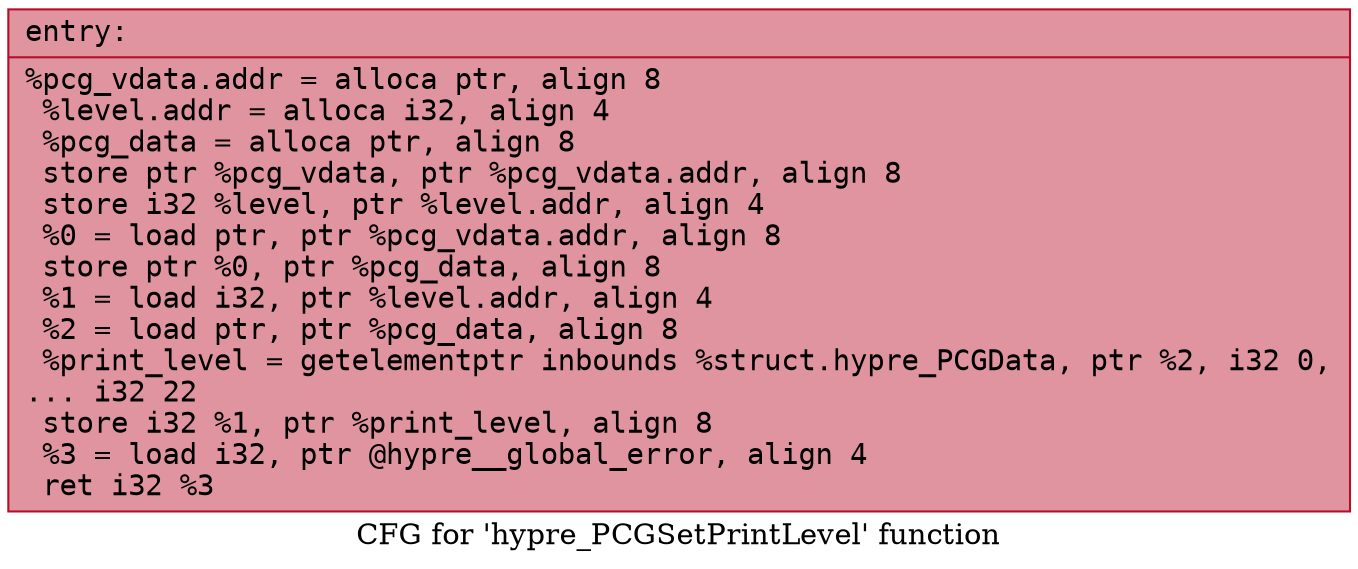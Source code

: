 digraph "CFG for 'hypre_PCGSetPrintLevel' function" {
	label="CFG for 'hypre_PCGSetPrintLevel' function";

	Node0x5570616867e0 [shape=record,color="#b70d28ff", style=filled, fillcolor="#b70d2870" fontname="Courier",label="{entry:\l|  %pcg_vdata.addr = alloca ptr, align 8\l  %level.addr = alloca i32, align 4\l  %pcg_data = alloca ptr, align 8\l  store ptr %pcg_vdata, ptr %pcg_vdata.addr, align 8\l  store i32 %level, ptr %level.addr, align 4\l  %0 = load ptr, ptr %pcg_vdata.addr, align 8\l  store ptr %0, ptr %pcg_data, align 8\l  %1 = load i32, ptr %level.addr, align 4\l  %2 = load ptr, ptr %pcg_data, align 8\l  %print_level = getelementptr inbounds %struct.hypre_PCGData, ptr %2, i32 0,\l... i32 22\l  store i32 %1, ptr %print_level, align 8\l  %3 = load i32, ptr @hypre__global_error, align 4\l  ret i32 %3\l}"];
}
